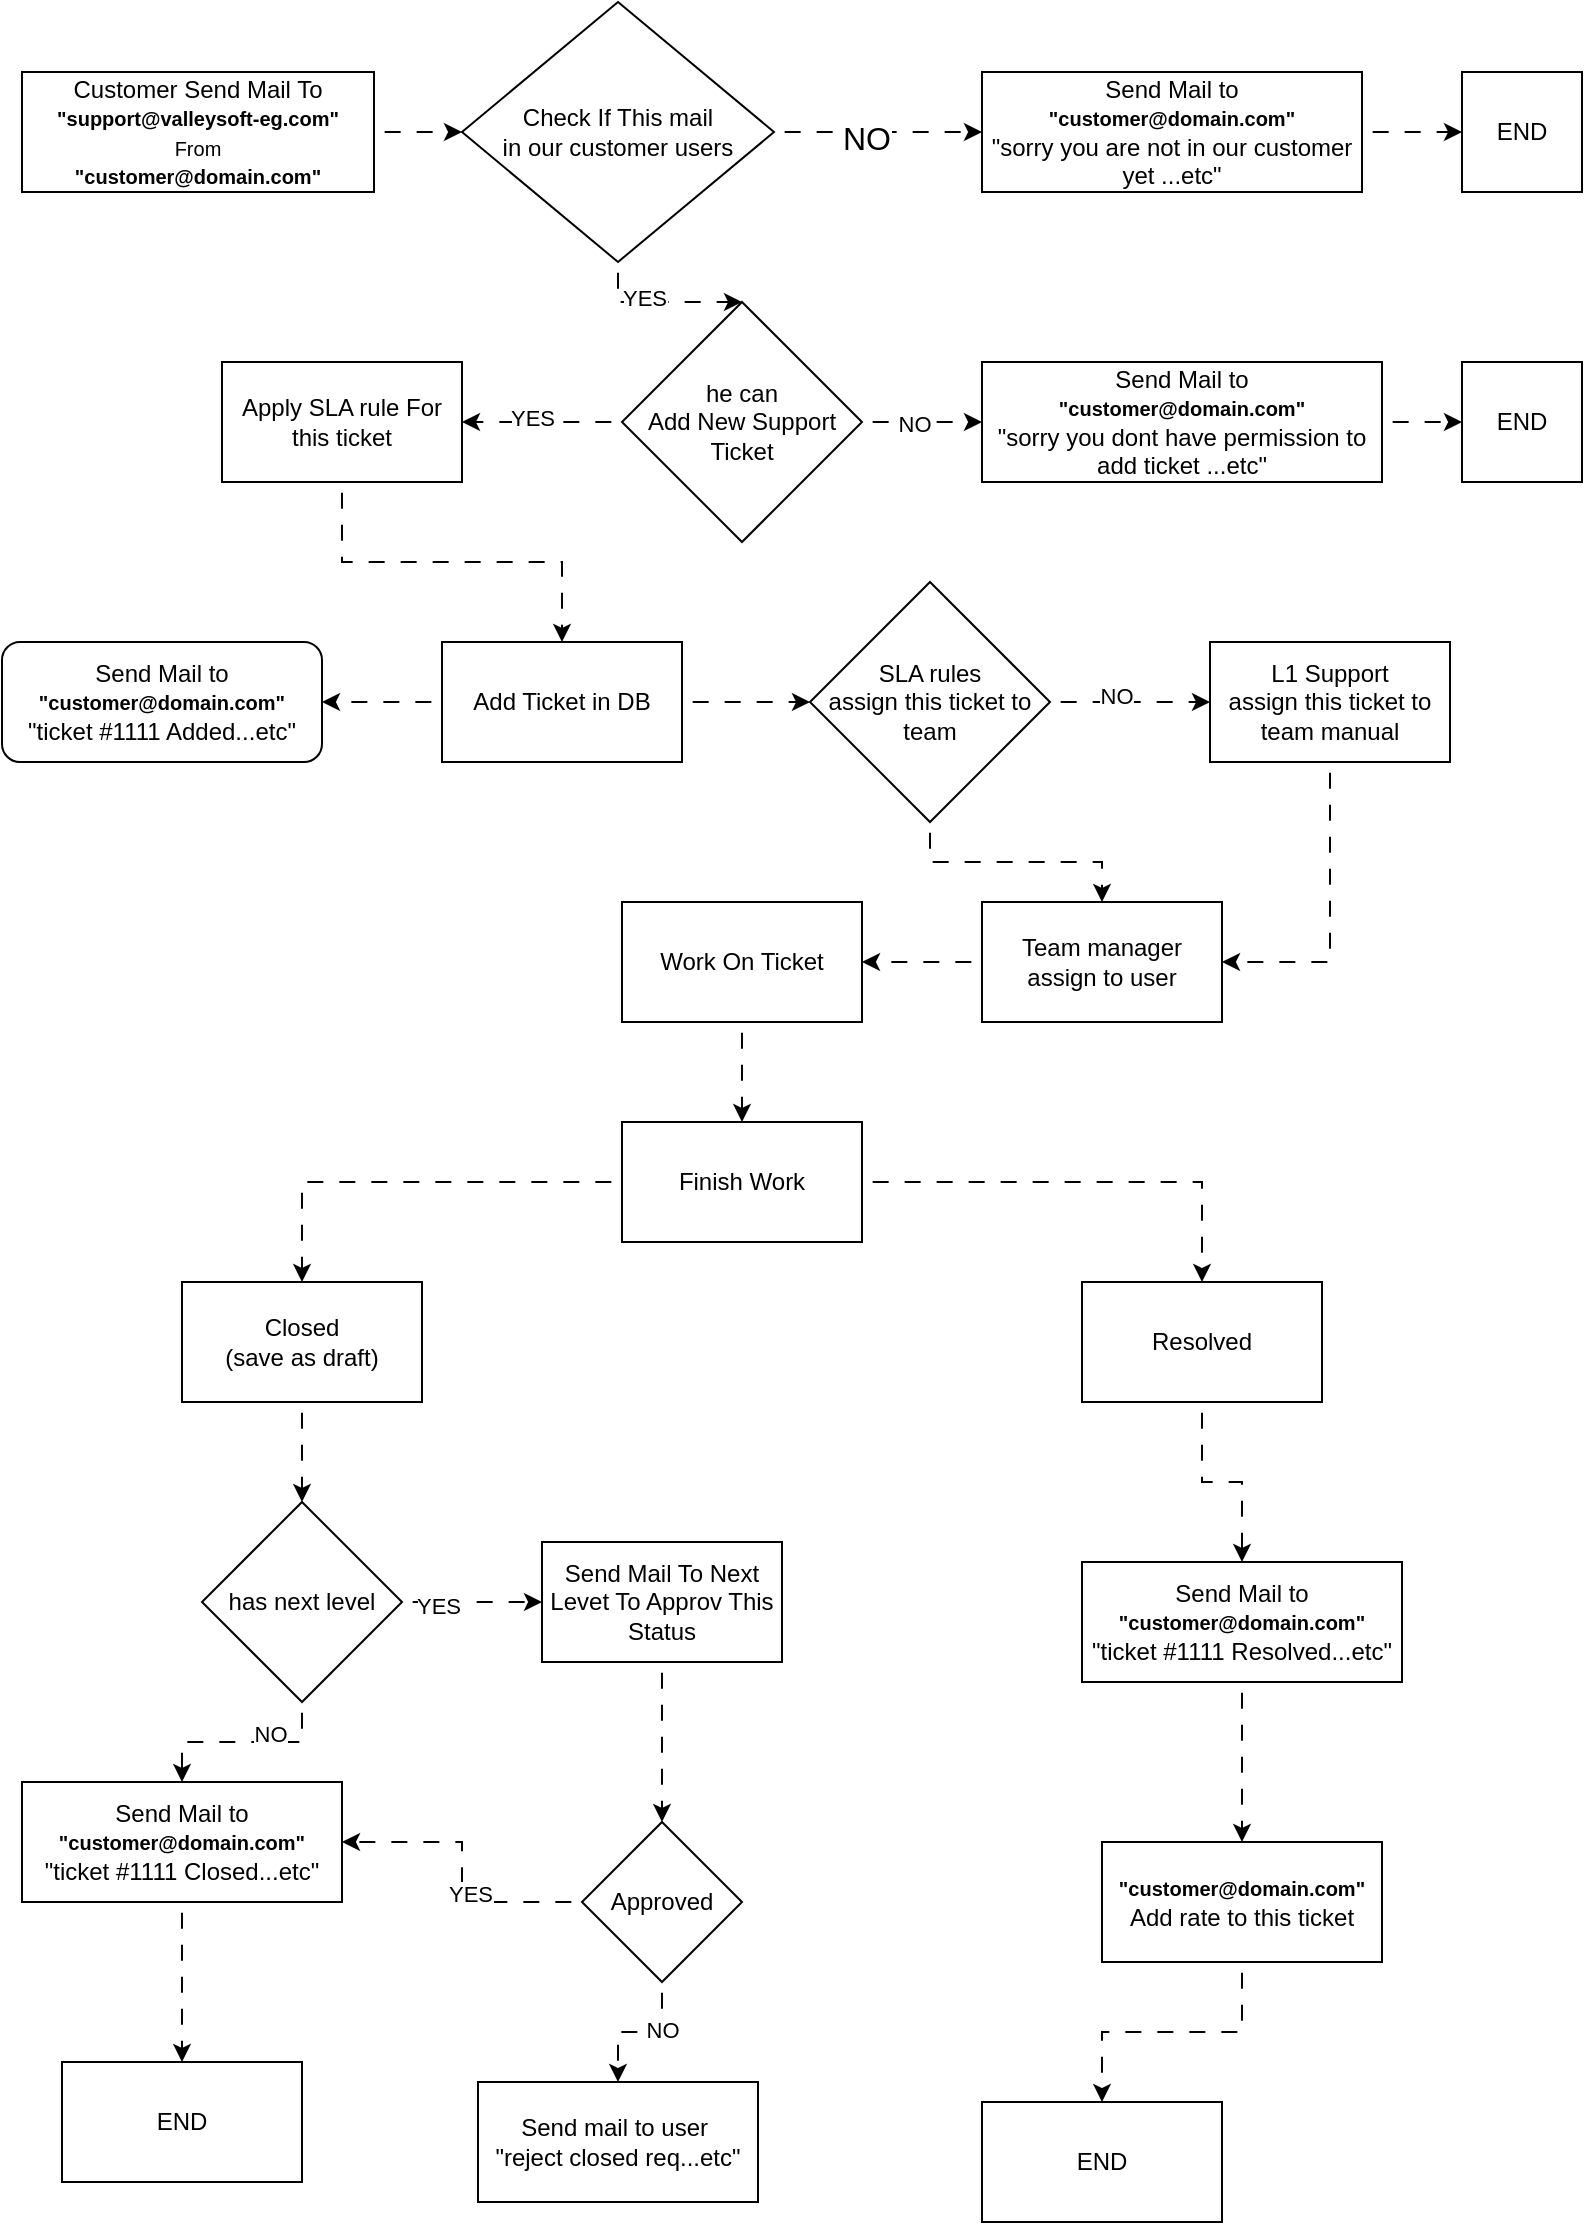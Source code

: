 <mxfile version="24.5.3" type="device">
  <diagram id="C5RBs43oDa-KdzZeNtuy" name="Page-1">
    <mxGraphModel dx="2049" dy="1194" grid="1" gridSize="10" guides="1" tooltips="1" connect="1" arrows="1" fold="1" page="1" pageScale="1" pageWidth="827" pageHeight="1169" math="0" shadow="0">
      <root>
        <mxCell id="WIyWlLk6GJQsqaUBKTNV-0" />
        <mxCell id="WIyWlLk6GJQsqaUBKTNV-1" parent="WIyWlLk6GJQsqaUBKTNV-0" />
        <mxCell id="dFhFB-FMK87UMPbcX7T7-2" value="" style="edgeStyle=orthogonalEdgeStyle;rounded=0;orthogonalLoop=1;jettySize=auto;html=1;flowAnimation=1;entryX=0;entryY=0.5;entryDx=0;entryDy=0;" edge="1" parent="WIyWlLk6GJQsqaUBKTNV-1" source="dFhFB-FMK87UMPbcX7T7-0" target="dFhFB-FMK87UMPbcX7T7-1">
          <mxGeometry relative="1" as="geometry" />
        </mxCell>
        <mxCell id="dFhFB-FMK87UMPbcX7T7-0" value="Customer Send Mail To &lt;font style=&quot;font-size: 10px;&quot;&gt;&lt;b&gt;&quot;support@valleysoft-eg.com&quot;&lt;/b&gt;&lt;br&gt;From&lt;br&gt;&lt;b&gt;&quot;customer@domain.com&quot;&lt;/b&gt;&lt;/font&gt;" style="rounded=0;whiteSpace=wrap;html=1;" vertex="1" parent="WIyWlLk6GJQsqaUBKTNV-1">
          <mxGeometry x="20" y="55" width="176" height="60" as="geometry" />
        </mxCell>
        <mxCell id="dFhFB-FMK87UMPbcX7T7-6" value="" style="edgeStyle=orthogonalEdgeStyle;rounded=0;orthogonalLoop=1;jettySize=auto;html=1;flowAnimation=1;" edge="1" parent="WIyWlLk6GJQsqaUBKTNV-1" source="dFhFB-FMK87UMPbcX7T7-1" target="dFhFB-FMK87UMPbcX7T7-5">
          <mxGeometry relative="1" as="geometry" />
        </mxCell>
        <mxCell id="dFhFB-FMK87UMPbcX7T7-9" value="&lt;font style=&quot;font-size: 16px;&quot;&gt;NO&lt;/font&gt;" style="edgeLabel;html=1;align=center;verticalAlign=middle;resizable=0;points=[];fontFamily=Helvetica;fontSize=11;fontColor=default;labelBackgroundColor=default;" vertex="1" connectable="0" parent="dFhFB-FMK87UMPbcX7T7-6">
          <mxGeometry x="-0.114" y="-3" relative="1" as="geometry">
            <mxPoint as="offset" />
          </mxGeometry>
        </mxCell>
        <mxCell id="dFhFB-FMK87UMPbcX7T7-13" value="" style="edgeStyle=orthogonalEdgeStyle;rounded=0;orthogonalLoop=1;jettySize=auto;html=1;strokeColor=default;align=center;verticalAlign=middle;fontFamily=Helvetica;fontSize=11;fontColor=default;labelBackgroundColor=default;endArrow=classic;flowAnimation=1;" edge="1" parent="WIyWlLk6GJQsqaUBKTNV-1" source="dFhFB-FMK87UMPbcX7T7-1" target="dFhFB-FMK87UMPbcX7T7-12">
          <mxGeometry relative="1" as="geometry" />
        </mxCell>
        <mxCell id="dFhFB-FMK87UMPbcX7T7-20" value="YES" style="edgeLabel;html=1;align=center;verticalAlign=middle;resizable=0;points=[];fontFamily=Helvetica;fontSize=11;fontColor=default;labelBackgroundColor=default;" vertex="1" connectable="0" parent="dFhFB-FMK87UMPbcX7T7-13">
          <mxGeometry x="-0.195" y="2" relative="1" as="geometry">
            <mxPoint as="offset" />
          </mxGeometry>
        </mxCell>
        <mxCell id="dFhFB-FMK87UMPbcX7T7-1" value="Check If This mail&lt;br&gt;in our customer users" style="rhombus;whiteSpace=wrap;html=1;rounded=0;" vertex="1" parent="WIyWlLk6GJQsqaUBKTNV-1">
          <mxGeometry x="240" y="20" width="156" height="130" as="geometry" />
        </mxCell>
        <mxCell id="dFhFB-FMK87UMPbcX7T7-8" value="" style="edgeStyle=orthogonalEdgeStyle;rounded=0;orthogonalLoop=1;jettySize=auto;html=1;strokeColor=default;align=center;verticalAlign=middle;fontFamily=Helvetica;fontSize=11;fontColor=default;labelBackgroundColor=default;endArrow=classic;flowAnimation=1;" edge="1" parent="WIyWlLk6GJQsqaUBKTNV-1" source="dFhFB-FMK87UMPbcX7T7-5" target="dFhFB-FMK87UMPbcX7T7-7">
          <mxGeometry relative="1" as="geometry" />
        </mxCell>
        <mxCell id="dFhFB-FMK87UMPbcX7T7-5" value="Send Mail to&lt;br&gt;&lt;b style=&quot;font-size: 10px;&quot;&gt;&quot;customer@domain.com&quot;&lt;/b&gt;&lt;br&gt;&quot;sorry you are not in our customer yet ...etc&quot;" style="whiteSpace=wrap;html=1;rounded=0;" vertex="1" parent="WIyWlLk6GJQsqaUBKTNV-1">
          <mxGeometry x="500" y="55" width="190" height="60" as="geometry" />
        </mxCell>
        <mxCell id="dFhFB-FMK87UMPbcX7T7-7" value="END" style="whiteSpace=wrap;html=1;rounded=0;" vertex="1" parent="WIyWlLk6GJQsqaUBKTNV-1">
          <mxGeometry x="740" y="55" width="60" height="60" as="geometry" />
        </mxCell>
        <mxCell id="dFhFB-FMK87UMPbcX7T7-15" value="" style="edgeStyle=orthogonalEdgeStyle;rounded=0;orthogonalLoop=1;jettySize=auto;html=1;strokeColor=default;align=center;verticalAlign=middle;fontFamily=Helvetica;fontSize=11;fontColor=default;labelBackgroundColor=default;endArrow=classic;flowAnimation=1;" edge="1" parent="WIyWlLk6GJQsqaUBKTNV-1" source="dFhFB-FMK87UMPbcX7T7-12" target="dFhFB-FMK87UMPbcX7T7-14">
          <mxGeometry relative="1" as="geometry" />
        </mxCell>
        <mxCell id="dFhFB-FMK87UMPbcX7T7-19" value="NO" style="edgeLabel;html=1;align=center;verticalAlign=middle;resizable=0;points=[];fontFamily=Helvetica;fontSize=11;fontColor=default;labelBackgroundColor=default;" vertex="1" connectable="0" parent="dFhFB-FMK87UMPbcX7T7-15">
          <mxGeometry x="-0.133" y="-1" relative="1" as="geometry">
            <mxPoint as="offset" />
          </mxGeometry>
        </mxCell>
        <mxCell id="dFhFB-FMK87UMPbcX7T7-22" value="" style="edgeStyle=orthogonalEdgeStyle;rounded=0;orthogonalLoop=1;jettySize=auto;html=1;strokeColor=default;align=center;verticalAlign=middle;fontFamily=Helvetica;fontSize=11;fontColor=default;labelBackgroundColor=default;endArrow=classic;flowAnimation=1;" edge="1" parent="WIyWlLk6GJQsqaUBKTNV-1" source="dFhFB-FMK87UMPbcX7T7-12" target="dFhFB-FMK87UMPbcX7T7-21">
          <mxGeometry relative="1" as="geometry" />
        </mxCell>
        <mxCell id="dFhFB-FMK87UMPbcX7T7-23" value="YES" style="edgeLabel;html=1;align=center;verticalAlign=middle;resizable=0;points=[];fontFamily=Helvetica;fontSize=11;fontColor=default;labelBackgroundColor=default;" vertex="1" connectable="0" parent="dFhFB-FMK87UMPbcX7T7-22">
          <mxGeometry x="0.125" y="-2" relative="1" as="geometry">
            <mxPoint as="offset" />
          </mxGeometry>
        </mxCell>
        <mxCell id="dFhFB-FMK87UMPbcX7T7-12" value="he can&lt;br&gt;Add New Support Ticket" style="rhombus;whiteSpace=wrap;html=1;rounded=0;" vertex="1" parent="WIyWlLk6GJQsqaUBKTNV-1">
          <mxGeometry x="320" y="170" width="120" height="120" as="geometry" />
        </mxCell>
        <mxCell id="dFhFB-FMK87UMPbcX7T7-18" value="" style="edgeStyle=orthogonalEdgeStyle;rounded=0;orthogonalLoop=1;jettySize=auto;html=1;strokeColor=default;align=center;verticalAlign=middle;fontFamily=Helvetica;fontSize=11;fontColor=default;labelBackgroundColor=default;endArrow=classic;flowAnimation=1;" edge="1" parent="WIyWlLk6GJQsqaUBKTNV-1" source="dFhFB-FMK87UMPbcX7T7-14" target="dFhFB-FMK87UMPbcX7T7-16">
          <mxGeometry relative="1" as="geometry" />
        </mxCell>
        <mxCell id="dFhFB-FMK87UMPbcX7T7-14" value="Send Mail to&lt;br&gt;&lt;b style=&quot;font-size: 10px;&quot;&gt;&quot;customer@domain.com&quot;&lt;/b&gt;&lt;br&gt;&quot;sorry you dont have&amp;nbsp;permission to add ticket ...etc&quot;" style="whiteSpace=wrap;html=1;rounded=0;" vertex="1" parent="WIyWlLk6GJQsqaUBKTNV-1">
          <mxGeometry x="500" y="200" width="200" height="60" as="geometry" />
        </mxCell>
        <mxCell id="dFhFB-FMK87UMPbcX7T7-16" value="END" style="whiteSpace=wrap;html=1;rounded=0;" vertex="1" parent="WIyWlLk6GJQsqaUBKTNV-1">
          <mxGeometry x="740" y="200" width="60" height="60" as="geometry" />
        </mxCell>
        <mxCell id="dFhFB-FMK87UMPbcX7T7-25" value="" style="edgeStyle=orthogonalEdgeStyle;rounded=0;orthogonalLoop=1;jettySize=auto;html=1;strokeColor=default;align=center;verticalAlign=middle;fontFamily=Helvetica;fontSize=11;fontColor=default;labelBackgroundColor=default;endArrow=classic;flowAnimation=1;" edge="1" parent="WIyWlLk6GJQsqaUBKTNV-1" source="dFhFB-FMK87UMPbcX7T7-21" target="dFhFB-FMK87UMPbcX7T7-24">
          <mxGeometry relative="1" as="geometry" />
        </mxCell>
        <mxCell id="dFhFB-FMK87UMPbcX7T7-21" value="Apply SLA rule For this ticket" style="whiteSpace=wrap;html=1;rounded=0;" vertex="1" parent="WIyWlLk6GJQsqaUBKTNV-1">
          <mxGeometry x="120" y="200" width="120" height="60" as="geometry" />
        </mxCell>
        <mxCell id="dFhFB-FMK87UMPbcX7T7-27" value="" style="edgeStyle=orthogonalEdgeStyle;rounded=0;orthogonalLoop=1;jettySize=auto;html=1;strokeColor=default;align=center;verticalAlign=middle;fontFamily=Helvetica;fontSize=11;fontColor=default;labelBackgroundColor=default;endArrow=classic;flowAnimation=1;" edge="1" parent="WIyWlLk6GJQsqaUBKTNV-1" source="dFhFB-FMK87UMPbcX7T7-24" target="dFhFB-FMK87UMPbcX7T7-26">
          <mxGeometry relative="1" as="geometry" />
        </mxCell>
        <mxCell id="dFhFB-FMK87UMPbcX7T7-33" value="" style="edgeStyle=orthogonalEdgeStyle;rounded=0;orthogonalLoop=1;jettySize=auto;html=1;strokeColor=default;align=center;verticalAlign=middle;fontFamily=Helvetica;fontSize=11;fontColor=default;labelBackgroundColor=default;endArrow=classic;flowAnimation=1;" edge="1" parent="WIyWlLk6GJQsqaUBKTNV-1" source="dFhFB-FMK87UMPbcX7T7-24" target="dFhFB-FMK87UMPbcX7T7-32">
          <mxGeometry relative="1" as="geometry" />
        </mxCell>
        <mxCell id="dFhFB-FMK87UMPbcX7T7-24" value="Add Ticket in DB" style="whiteSpace=wrap;html=1;rounded=0;" vertex="1" parent="WIyWlLk6GJQsqaUBKTNV-1">
          <mxGeometry x="230" y="340" width="120" height="60" as="geometry" />
        </mxCell>
        <mxCell id="dFhFB-FMK87UMPbcX7T7-26" value="Send Mail to&lt;br&gt;&lt;b style=&quot;font-size: 10px;&quot;&gt;&quot;customer@domain.com&quot;&lt;/b&gt;&lt;br&gt;&quot;ticket #1111 Added...etc&quot;" style="whiteSpace=wrap;html=1;rounded=1;" vertex="1" parent="WIyWlLk6GJQsqaUBKTNV-1">
          <mxGeometry x="10" y="340" width="160" height="60" as="geometry" />
        </mxCell>
        <mxCell id="dFhFB-FMK87UMPbcX7T7-35" value="" style="edgeStyle=orthogonalEdgeStyle;rounded=0;orthogonalLoop=1;jettySize=auto;html=1;strokeColor=default;align=center;verticalAlign=middle;fontFamily=Helvetica;fontSize=11;fontColor=default;labelBackgroundColor=default;endArrow=classic;flowAnimation=1;" edge="1" parent="WIyWlLk6GJQsqaUBKTNV-1" source="dFhFB-FMK87UMPbcX7T7-32" target="dFhFB-FMK87UMPbcX7T7-34">
          <mxGeometry relative="1" as="geometry" />
        </mxCell>
        <mxCell id="dFhFB-FMK87UMPbcX7T7-36" value="NO" style="edgeLabel;html=1;align=center;verticalAlign=middle;resizable=0;points=[];fontFamily=Helvetica;fontSize=11;fontColor=default;labelBackgroundColor=default;" vertex="1" connectable="0" parent="dFhFB-FMK87UMPbcX7T7-35">
          <mxGeometry x="-0.175" y="3" relative="1" as="geometry">
            <mxPoint as="offset" />
          </mxGeometry>
        </mxCell>
        <mxCell id="dFhFB-FMK87UMPbcX7T7-38" value="" style="edgeStyle=orthogonalEdgeStyle;rounded=0;orthogonalLoop=1;jettySize=auto;html=1;strokeColor=default;align=center;verticalAlign=middle;fontFamily=Helvetica;fontSize=11;fontColor=default;labelBackgroundColor=default;endArrow=classic;flowAnimation=1;" edge="1" parent="WIyWlLk6GJQsqaUBKTNV-1" source="dFhFB-FMK87UMPbcX7T7-32" target="dFhFB-FMK87UMPbcX7T7-37">
          <mxGeometry relative="1" as="geometry" />
        </mxCell>
        <mxCell id="dFhFB-FMK87UMPbcX7T7-32" value="SLA rules&lt;br&gt;assign this ticket to team" style="rhombus;whiteSpace=wrap;html=1;rounded=0;" vertex="1" parent="WIyWlLk6GJQsqaUBKTNV-1">
          <mxGeometry x="414" y="310" width="120" height="120" as="geometry" />
        </mxCell>
        <mxCell id="dFhFB-FMK87UMPbcX7T7-39" style="edgeStyle=orthogonalEdgeStyle;rounded=0;orthogonalLoop=1;jettySize=auto;html=1;entryX=1;entryY=0.5;entryDx=0;entryDy=0;strokeColor=default;align=center;verticalAlign=middle;fontFamily=Helvetica;fontSize=11;fontColor=default;labelBackgroundColor=default;endArrow=classic;flowAnimation=1;exitX=0.5;exitY=1;exitDx=0;exitDy=0;" edge="1" parent="WIyWlLk6GJQsqaUBKTNV-1" source="dFhFB-FMK87UMPbcX7T7-34" target="dFhFB-FMK87UMPbcX7T7-37">
          <mxGeometry relative="1" as="geometry" />
        </mxCell>
        <mxCell id="dFhFB-FMK87UMPbcX7T7-34" value="L1 Support&lt;br&gt;assign this ticket to team&amp;nbsp;manual" style="whiteSpace=wrap;html=1;rounded=0;" vertex="1" parent="WIyWlLk6GJQsqaUBKTNV-1">
          <mxGeometry x="614" y="340" width="120" height="60" as="geometry" />
        </mxCell>
        <mxCell id="dFhFB-FMK87UMPbcX7T7-41" value="" style="edgeStyle=orthogonalEdgeStyle;rounded=0;orthogonalLoop=1;jettySize=auto;html=1;strokeColor=default;align=center;verticalAlign=middle;fontFamily=Helvetica;fontSize=11;fontColor=default;labelBackgroundColor=default;endArrow=classic;flowAnimation=1;" edge="1" parent="WIyWlLk6GJQsqaUBKTNV-1" source="dFhFB-FMK87UMPbcX7T7-37" target="dFhFB-FMK87UMPbcX7T7-40">
          <mxGeometry relative="1" as="geometry" />
        </mxCell>
        <mxCell id="dFhFB-FMK87UMPbcX7T7-37" value="Team manager assign to user" style="whiteSpace=wrap;html=1;rounded=0;" vertex="1" parent="WIyWlLk6GJQsqaUBKTNV-1">
          <mxGeometry x="500" y="470" width="120" height="60" as="geometry" />
        </mxCell>
        <mxCell id="dFhFB-FMK87UMPbcX7T7-43" value="" style="edgeStyle=orthogonalEdgeStyle;rounded=0;orthogonalLoop=1;jettySize=auto;html=1;strokeColor=default;align=center;verticalAlign=middle;fontFamily=Helvetica;fontSize=11;fontColor=default;labelBackgroundColor=default;endArrow=classic;flowAnimation=1;" edge="1" parent="WIyWlLk6GJQsqaUBKTNV-1" source="dFhFB-FMK87UMPbcX7T7-40" target="dFhFB-FMK87UMPbcX7T7-42">
          <mxGeometry relative="1" as="geometry" />
        </mxCell>
        <mxCell id="dFhFB-FMK87UMPbcX7T7-40" value="Work On Ticket" style="whiteSpace=wrap;html=1;rounded=0;" vertex="1" parent="WIyWlLk6GJQsqaUBKTNV-1">
          <mxGeometry x="320" y="470" width="120" height="60" as="geometry" />
        </mxCell>
        <mxCell id="dFhFB-FMK87UMPbcX7T7-45" value="" style="edgeStyle=orthogonalEdgeStyle;rounded=0;orthogonalLoop=1;jettySize=auto;html=1;strokeColor=default;align=center;verticalAlign=middle;fontFamily=Helvetica;fontSize=11;fontColor=default;labelBackgroundColor=default;endArrow=classic;flowAnimation=1;" edge="1" parent="WIyWlLk6GJQsqaUBKTNV-1" source="dFhFB-FMK87UMPbcX7T7-42" target="dFhFB-FMK87UMPbcX7T7-44">
          <mxGeometry relative="1" as="geometry" />
        </mxCell>
        <mxCell id="dFhFB-FMK87UMPbcX7T7-53" value="" style="edgeStyle=orthogonalEdgeStyle;rounded=0;orthogonalLoop=1;jettySize=auto;html=1;strokeColor=default;align=center;verticalAlign=middle;fontFamily=Helvetica;fontSize=11;fontColor=default;labelBackgroundColor=default;endArrow=classic;flowAnimation=1;" edge="1" parent="WIyWlLk6GJQsqaUBKTNV-1" source="dFhFB-FMK87UMPbcX7T7-42" target="dFhFB-FMK87UMPbcX7T7-52">
          <mxGeometry relative="1" as="geometry" />
        </mxCell>
        <mxCell id="dFhFB-FMK87UMPbcX7T7-42" value="Finish Work" style="whiteSpace=wrap;html=1;rounded=0;" vertex="1" parent="WIyWlLk6GJQsqaUBKTNV-1">
          <mxGeometry x="320" y="580" width="120" height="60" as="geometry" />
        </mxCell>
        <mxCell id="dFhFB-FMK87UMPbcX7T7-47" value="" style="edgeStyle=orthogonalEdgeStyle;rounded=0;orthogonalLoop=1;jettySize=auto;html=1;strokeColor=default;align=center;verticalAlign=middle;fontFamily=Helvetica;fontSize=11;fontColor=default;labelBackgroundColor=default;endArrow=classic;flowAnimation=1;" edge="1" parent="WIyWlLk6GJQsqaUBKTNV-1" source="dFhFB-FMK87UMPbcX7T7-44" target="dFhFB-FMK87UMPbcX7T7-46">
          <mxGeometry relative="1" as="geometry" />
        </mxCell>
        <mxCell id="dFhFB-FMK87UMPbcX7T7-44" value="Resolved" style="whiteSpace=wrap;html=1;rounded=0;" vertex="1" parent="WIyWlLk6GJQsqaUBKTNV-1">
          <mxGeometry x="550" y="660" width="120" height="60" as="geometry" />
        </mxCell>
        <mxCell id="dFhFB-FMK87UMPbcX7T7-49" value="" style="edgeStyle=orthogonalEdgeStyle;rounded=0;orthogonalLoop=1;jettySize=auto;html=1;strokeColor=default;align=center;verticalAlign=middle;fontFamily=Helvetica;fontSize=11;fontColor=default;labelBackgroundColor=default;endArrow=classic;flowAnimation=1;" edge="1" parent="WIyWlLk6GJQsqaUBKTNV-1" source="dFhFB-FMK87UMPbcX7T7-46" target="dFhFB-FMK87UMPbcX7T7-48">
          <mxGeometry relative="1" as="geometry" />
        </mxCell>
        <mxCell id="dFhFB-FMK87UMPbcX7T7-46" value="Send Mail to&lt;br&gt;&lt;b style=&quot;font-size: 10px;&quot;&gt;&quot;customer@domain.com&quot;&lt;/b&gt;&lt;br&gt;&quot;ticket #1111 Resolved...etc&quot;" style="whiteSpace=wrap;html=1;rounded=0;" vertex="1" parent="WIyWlLk6GJQsqaUBKTNV-1">
          <mxGeometry x="550" y="800" width="160" height="60" as="geometry" />
        </mxCell>
        <mxCell id="dFhFB-FMK87UMPbcX7T7-51" value="" style="edgeStyle=orthogonalEdgeStyle;rounded=0;orthogonalLoop=1;jettySize=auto;html=1;strokeColor=default;align=center;verticalAlign=middle;fontFamily=Helvetica;fontSize=11;fontColor=default;labelBackgroundColor=default;endArrow=classic;flowAnimation=1;" edge="1" parent="WIyWlLk6GJQsqaUBKTNV-1" source="dFhFB-FMK87UMPbcX7T7-48" target="dFhFB-FMK87UMPbcX7T7-50">
          <mxGeometry relative="1" as="geometry" />
        </mxCell>
        <mxCell id="dFhFB-FMK87UMPbcX7T7-48" value="&lt;b style=&quot;font-size: 10px;&quot;&gt;&quot;customer@domain.com&quot;&lt;/b&gt;&lt;br&gt;Add rate to this ticket" style="whiteSpace=wrap;html=1;rounded=0;" vertex="1" parent="WIyWlLk6GJQsqaUBKTNV-1">
          <mxGeometry x="560" y="940" width="140" height="60" as="geometry" />
        </mxCell>
        <mxCell id="dFhFB-FMK87UMPbcX7T7-50" value="END" style="whiteSpace=wrap;html=1;rounded=0;" vertex="1" parent="WIyWlLk6GJQsqaUBKTNV-1">
          <mxGeometry x="500" y="1070" width="120" height="60" as="geometry" />
        </mxCell>
        <mxCell id="dFhFB-FMK87UMPbcX7T7-57" value="" style="edgeStyle=orthogonalEdgeStyle;rounded=0;orthogonalLoop=1;jettySize=auto;html=1;strokeColor=default;align=center;verticalAlign=middle;fontFamily=Helvetica;fontSize=11;fontColor=default;labelBackgroundColor=default;endArrow=classic;flowAnimation=1;" edge="1" parent="WIyWlLk6GJQsqaUBKTNV-1" source="dFhFB-FMK87UMPbcX7T7-52" target="dFhFB-FMK87UMPbcX7T7-56">
          <mxGeometry relative="1" as="geometry" />
        </mxCell>
        <mxCell id="dFhFB-FMK87UMPbcX7T7-52" value="Closed&lt;br&gt;(save as draft)" style="whiteSpace=wrap;html=1;rounded=0;" vertex="1" parent="WIyWlLk6GJQsqaUBKTNV-1">
          <mxGeometry x="100" y="660" width="120" height="60" as="geometry" />
        </mxCell>
        <mxCell id="dFhFB-FMK87UMPbcX7T7-59" value="" style="edgeStyle=orthogonalEdgeStyle;rounded=0;orthogonalLoop=1;jettySize=auto;html=1;strokeColor=default;align=center;verticalAlign=middle;fontFamily=Helvetica;fontSize=11;fontColor=default;labelBackgroundColor=default;endArrow=classic;flowAnimation=1;" edge="1" parent="WIyWlLk6GJQsqaUBKTNV-1" source="dFhFB-FMK87UMPbcX7T7-56" target="dFhFB-FMK87UMPbcX7T7-58">
          <mxGeometry relative="1" as="geometry" />
        </mxCell>
        <mxCell id="dFhFB-FMK87UMPbcX7T7-74" value="YES" style="edgeLabel;html=1;align=center;verticalAlign=middle;resizable=0;points=[];fontFamily=Helvetica;fontSize=11;fontColor=default;labelBackgroundColor=default;" vertex="1" connectable="0" parent="dFhFB-FMK87UMPbcX7T7-59">
          <mxGeometry x="-0.486" y="-2" relative="1" as="geometry">
            <mxPoint as="offset" />
          </mxGeometry>
        </mxCell>
        <mxCell id="dFhFB-FMK87UMPbcX7T7-73" value="" style="edgeStyle=orthogonalEdgeStyle;rounded=0;orthogonalLoop=1;jettySize=auto;html=1;strokeColor=default;align=center;verticalAlign=middle;fontFamily=Helvetica;fontSize=11;fontColor=default;labelBackgroundColor=default;endArrow=classic;flowAnimation=1;" edge="1" parent="WIyWlLk6GJQsqaUBKTNV-1" source="dFhFB-FMK87UMPbcX7T7-56" target="dFhFB-FMK87UMPbcX7T7-72">
          <mxGeometry relative="1" as="geometry" />
        </mxCell>
        <mxCell id="dFhFB-FMK87UMPbcX7T7-75" value="NO" style="edgeLabel;html=1;align=center;verticalAlign=middle;resizable=0;points=[];fontFamily=Helvetica;fontSize=11;fontColor=default;labelBackgroundColor=default;" vertex="1" connectable="0" parent="dFhFB-FMK87UMPbcX7T7-73">
          <mxGeometry x="-0.28" y="-4" relative="1" as="geometry">
            <mxPoint as="offset" />
          </mxGeometry>
        </mxCell>
        <mxCell id="dFhFB-FMK87UMPbcX7T7-56" value="has next level" style="rhombus;whiteSpace=wrap;html=1;rounded=0;" vertex="1" parent="WIyWlLk6GJQsqaUBKTNV-1">
          <mxGeometry x="110" y="770" width="100" height="100" as="geometry" />
        </mxCell>
        <mxCell id="dFhFB-FMK87UMPbcX7T7-61" value="" style="edgeStyle=orthogonalEdgeStyle;rounded=0;orthogonalLoop=1;jettySize=auto;html=1;strokeColor=default;align=center;verticalAlign=middle;fontFamily=Helvetica;fontSize=11;fontColor=default;labelBackgroundColor=default;endArrow=classic;flowAnimation=1;" edge="1" parent="WIyWlLk6GJQsqaUBKTNV-1" source="dFhFB-FMK87UMPbcX7T7-58" target="dFhFB-FMK87UMPbcX7T7-60">
          <mxGeometry relative="1" as="geometry" />
        </mxCell>
        <mxCell id="dFhFB-FMK87UMPbcX7T7-58" value="Send Mail To Next Levet To Approv This Status" style="whiteSpace=wrap;html=1;rounded=0;" vertex="1" parent="WIyWlLk6GJQsqaUBKTNV-1">
          <mxGeometry x="280" y="790" width="120" height="60" as="geometry" />
        </mxCell>
        <mxCell id="dFhFB-FMK87UMPbcX7T7-68" value="" style="edgeStyle=orthogonalEdgeStyle;rounded=0;orthogonalLoop=1;jettySize=auto;html=1;strokeColor=default;align=center;verticalAlign=middle;fontFamily=Helvetica;fontSize=11;fontColor=default;labelBackgroundColor=default;endArrow=classic;flowAnimation=1;" edge="1" parent="WIyWlLk6GJQsqaUBKTNV-1" source="dFhFB-FMK87UMPbcX7T7-60" target="dFhFB-FMK87UMPbcX7T7-67">
          <mxGeometry relative="1" as="geometry" />
        </mxCell>
        <mxCell id="dFhFB-FMK87UMPbcX7T7-69" value="NO" style="edgeLabel;html=1;align=center;verticalAlign=middle;resizable=0;points=[];fontFamily=Helvetica;fontSize=11;fontColor=default;labelBackgroundColor=default;" vertex="1" connectable="0" parent="dFhFB-FMK87UMPbcX7T7-68">
          <mxGeometry x="-0.333" relative="1" as="geometry">
            <mxPoint as="offset" />
          </mxGeometry>
        </mxCell>
        <mxCell id="dFhFB-FMK87UMPbcX7T7-76" style="edgeStyle=orthogonalEdgeStyle;rounded=0;orthogonalLoop=1;jettySize=auto;html=1;entryX=1;entryY=0.5;entryDx=0;entryDy=0;strokeColor=default;align=center;verticalAlign=middle;fontFamily=Helvetica;fontSize=11;fontColor=default;labelBackgroundColor=default;endArrow=classic;flowAnimation=1;" edge="1" parent="WIyWlLk6GJQsqaUBKTNV-1" source="dFhFB-FMK87UMPbcX7T7-60" target="dFhFB-FMK87UMPbcX7T7-72">
          <mxGeometry relative="1" as="geometry" />
        </mxCell>
        <mxCell id="dFhFB-FMK87UMPbcX7T7-77" value="YES" style="edgeLabel;html=1;align=center;verticalAlign=middle;resizable=0;points=[];fontFamily=Helvetica;fontSize=11;fontColor=default;labelBackgroundColor=default;" vertex="1" connectable="0" parent="dFhFB-FMK87UMPbcX7T7-76">
          <mxGeometry x="-0.147" y="-4" relative="1" as="geometry">
            <mxPoint as="offset" />
          </mxGeometry>
        </mxCell>
        <mxCell id="dFhFB-FMK87UMPbcX7T7-60" value="Approved" style="rhombus;whiteSpace=wrap;html=1;rounded=0;" vertex="1" parent="WIyWlLk6GJQsqaUBKTNV-1">
          <mxGeometry x="300" y="930" width="80" height="80" as="geometry" />
        </mxCell>
        <mxCell id="dFhFB-FMK87UMPbcX7T7-67" value="Send mail to user&amp;nbsp;&lt;br&gt;&quot;reject closed req...etc&quot;" style="whiteSpace=wrap;html=1;rounded=0;" vertex="1" parent="WIyWlLk6GJQsqaUBKTNV-1">
          <mxGeometry x="248" y="1060" width="140" height="60" as="geometry" />
        </mxCell>
        <mxCell id="dFhFB-FMK87UMPbcX7T7-79" value="" style="edgeStyle=orthogonalEdgeStyle;rounded=0;orthogonalLoop=1;jettySize=auto;html=1;strokeColor=default;align=center;verticalAlign=middle;fontFamily=Helvetica;fontSize=11;fontColor=default;labelBackgroundColor=default;endArrow=classic;flowAnimation=1;" edge="1" parent="WIyWlLk6GJQsqaUBKTNV-1" source="dFhFB-FMK87UMPbcX7T7-72" target="dFhFB-FMK87UMPbcX7T7-78">
          <mxGeometry relative="1" as="geometry" />
        </mxCell>
        <mxCell id="dFhFB-FMK87UMPbcX7T7-72" value="Send Mail to&lt;br&gt;&lt;b style=&quot;font-size: 10px;&quot;&gt;&quot;customer@domain.com&quot;&lt;/b&gt;&lt;br&gt;&quot;ticket #1111 Closed...etc&quot;" style="whiteSpace=wrap;html=1;rounded=0;" vertex="1" parent="WIyWlLk6GJQsqaUBKTNV-1">
          <mxGeometry x="20" y="910" width="160" height="60" as="geometry" />
        </mxCell>
        <mxCell id="dFhFB-FMK87UMPbcX7T7-78" value="END" style="whiteSpace=wrap;html=1;rounded=0;" vertex="1" parent="WIyWlLk6GJQsqaUBKTNV-1">
          <mxGeometry x="40" y="1050" width="120" height="60" as="geometry" />
        </mxCell>
      </root>
    </mxGraphModel>
  </diagram>
</mxfile>
